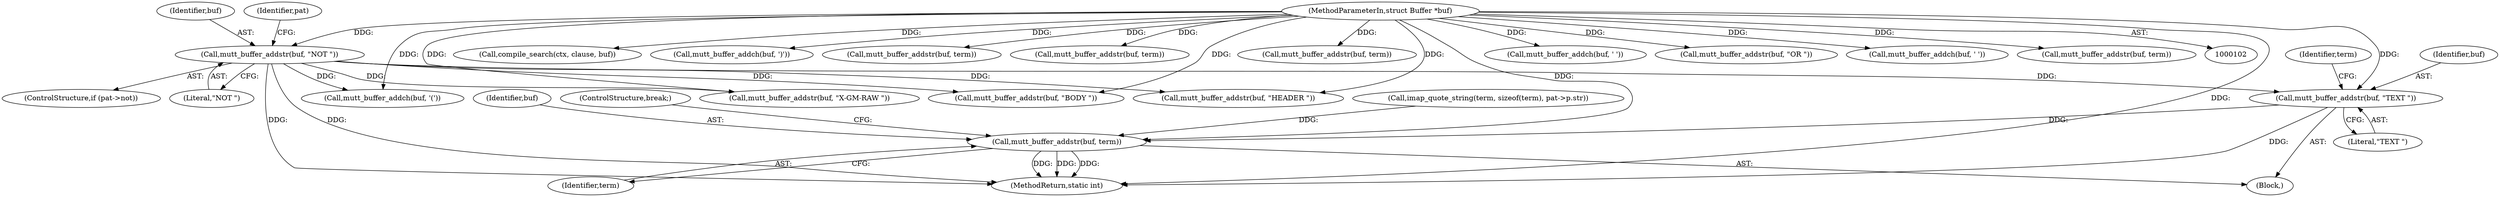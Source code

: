 digraph "0_neomutt_e52393740334443ae0206cab2d7caef381646725_1@pointer" {
"1000289" [label="(Call,mutt_buffer_addstr(buf, \"TEXT \"))"];
"1000119" [label="(Call,mutt_buffer_addstr(buf, \"NOT \"))"];
"1000105" [label="(MethodParameterIn,struct Buffer *buf)"];
"1000301" [label="(Call,mutt_buffer_addstr(buf, term))"];
"1000208" [label="(Call,mutt_buffer_addstr(buf, \"HEADER \"))"];
"1000119" [label="(Call,mutt_buffer_addstr(buf, \"NOT \"))"];
"1000302" [label="(Identifier,buf)"];
"1000293" [label="(Identifier,term)"];
"1000301" [label="(Call,mutt_buffer_addstr(buf, term))"];
"1000120" [label="(Identifier,buf)"];
"1000174" [label="(Call,compile_search(ctx, clause, buf))"];
"1000206" [label="(Block,)"];
"1000192" [label="(Call,mutt_buffer_addch(buf, ')'))"];
"1000284" [label="(Call,mutt_buffer_addstr(buf, term))"];
"1000267" [label="(Call,mutt_buffer_addstr(buf, term))"];
"1000272" [label="(Call,mutt_buffer_addstr(buf, \"BODY \"))"];
"1000289" [label="(Call,mutt_buffer_addstr(buf, \"TEXT \"))"];
"1000290" [label="(Identifier,buf)"];
"1000248" [label="(Call,mutt_buffer_addstr(buf, term))"];
"1000292" [label="(Call,imap_quote_string(term, sizeof(term), pat->p.str))"];
"1000115" [label="(ControlStructure,if (pat->not))"];
"1000291" [label="(Literal,\"TEXT \")"];
"1000146" [label="(Call,mutt_buffer_addch(buf, '('))"];
"1000332" [label="(Call,mutt_buffer_addstr(buf, \"X-GM-RAW \"))"];
"1000121" [label="(Literal,\"NOT \")"];
"1000303" [label="(Identifier,term)"];
"1000105" [label="(MethodParameterIn,struct Buffer *buf)"];
"1000304" [label="(ControlStructure,break;)"];
"1000350" [label="(MethodReturn,static int)"];
"1000184" [label="(Call,mutt_buffer_addch(buf, ' '))"];
"1000124" [label="(Identifier,pat)"];
"1000167" [label="(Call,mutt_buffer_addstr(buf, \"OR \"))"];
"1000251" [label="(Call,mutt_buffer_addch(buf, ' '))"];
"1000344" [label="(Call,mutt_buffer_addstr(buf, term))"];
"1000289" -> "1000206"  [label="AST: "];
"1000289" -> "1000291"  [label="CFG: "];
"1000290" -> "1000289"  [label="AST: "];
"1000291" -> "1000289"  [label="AST: "];
"1000293" -> "1000289"  [label="CFG: "];
"1000289" -> "1000350"  [label="DDG: "];
"1000119" -> "1000289"  [label="DDG: "];
"1000105" -> "1000289"  [label="DDG: "];
"1000289" -> "1000301"  [label="DDG: "];
"1000119" -> "1000115"  [label="AST: "];
"1000119" -> "1000121"  [label="CFG: "];
"1000120" -> "1000119"  [label="AST: "];
"1000121" -> "1000119"  [label="AST: "];
"1000124" -> "1000119"  [label="CFG: "];
"1000119" -> "1000350"  [label="DDG: "];
"1000119" -> "1000350"  [label="DDG: "];
"1000105" -> "1000119"  [label="DDG: "];
"1000119" -> "1000146"  [label="DDG: "];
"1000119" -> "1000208"  [label="DDG: "];
"1000119" -> "1000272"  [label="DDG: "];
"1000119" -> "1000332"  [label="DDG: "];
"1000105" -> "1000102"  [label="AST: "];
"1000105" -> "1000350"  [label="DDG: "];
"1000105" -> "1000146"  [label="DDG: "];
"1000105" -> "1000167"  [label="DDG: "];
"1000105" -> "1000174"  [label="DDG: "];
"1000105" -> "1000184"  [label="DDG: "];
"1000105" -> "1000192"  [label="DDG: "];
"1000105" -> "1000208"  [label="DDG: "];
"1000105" -> "1000248"  [label="DDG: "];
"1000105" -> "1000251"  [label="DDG: "];
"1000105" -> "1000267"  [label="DDG: "];
"1000105" -> "1000272"  [label="DDG: "];
"1000105" -> "1000284"  [label="DDG: "];
"1000105" -> "1000301"  [label="DDG: "];
"1000105" -> "1000332"  [label="DDG: "];
"1000105" -> "1000344"  [label="DDG: "];
"1000301" -> "1000206"  [label="AST: "];
"1000301" -> "1000303"  [label="CFG: "];
"1000302" -> "1000301"  [label="AST: "];
"1000303" -> "1000301"  [label="AST: "];
"1000304" -> "1000301"  [label="CFG: "];
"1000301" -> "1000350"  [label="DDG: "];
"1000301" -> "1000350"  [label="DDG: "];
"1000301" -> "1000350"  [label="DDG: "];
"1000292" -> "1000301"  [label="DDG: "];
}
